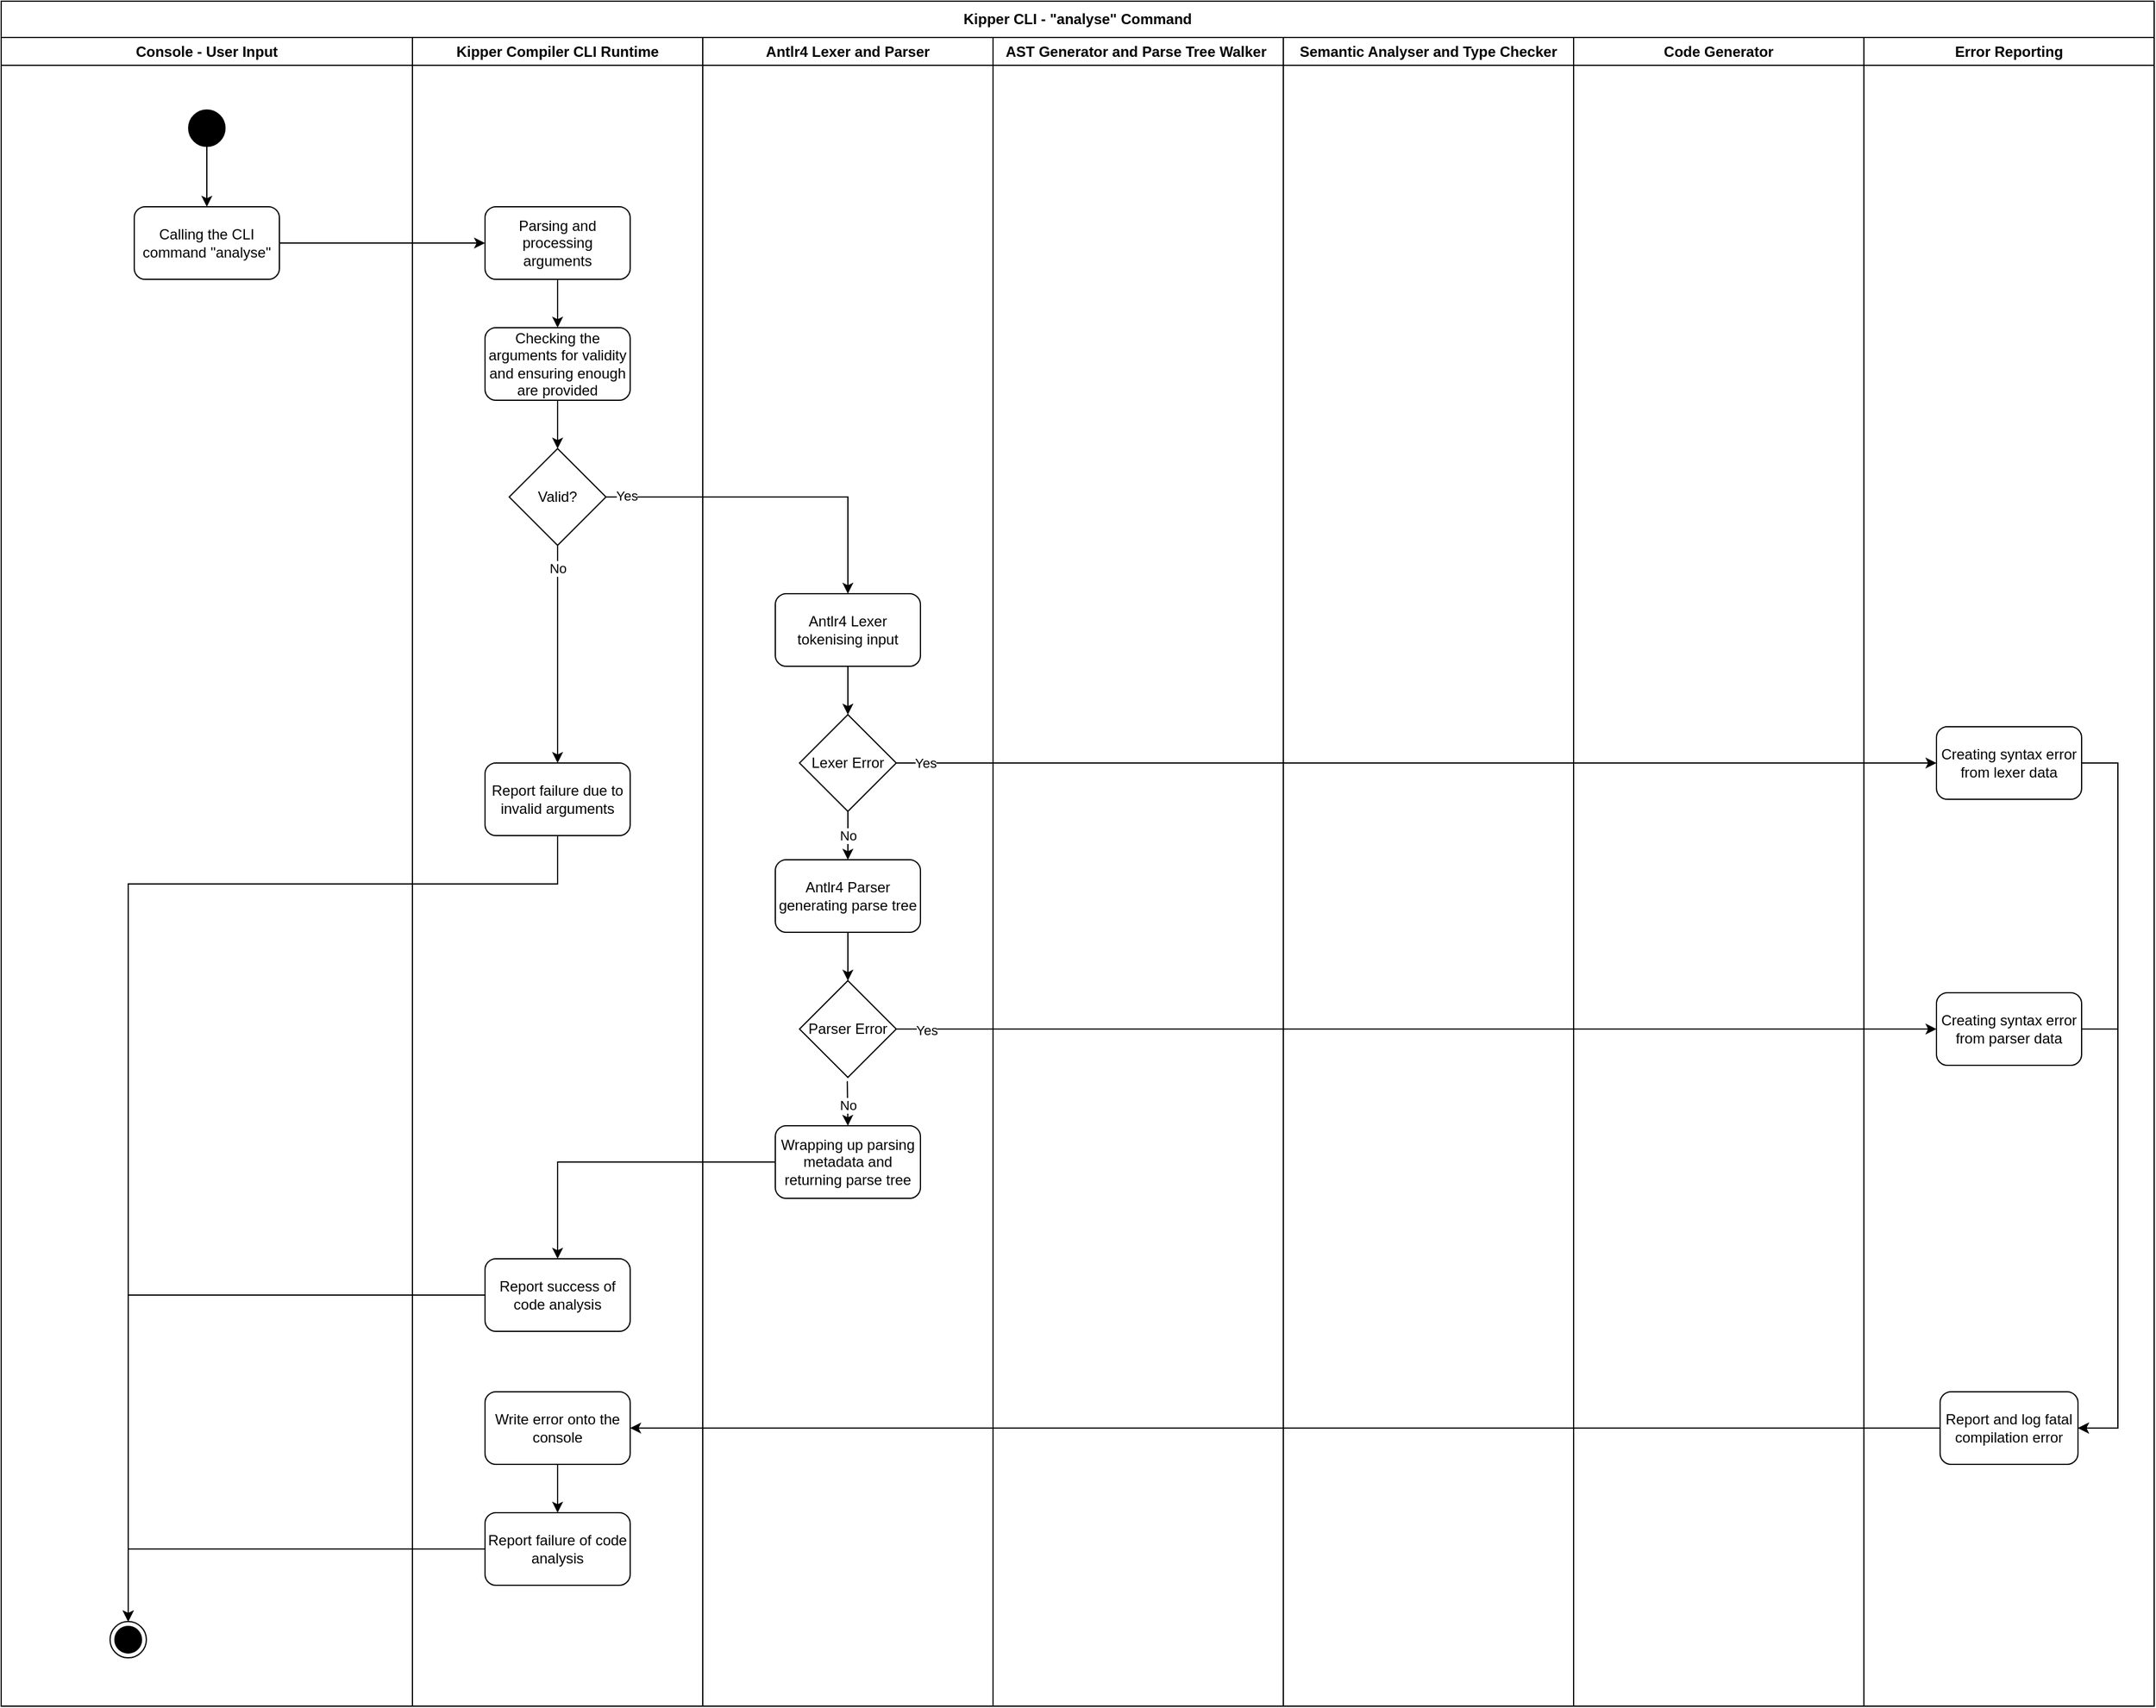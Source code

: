 <mxfile version="20.6.2" type="device"><diagram id="gKEPv_jkgYqBWtUEt1ZN" name="Page-1"><mxGraphModel dx="3195" dy="1420" grid="1" gridSize="10" guides="1" tooltips="1" connect="1" arrows="1" fold="1" page="1" pageScale="1" pageWidth="827" pageHeight="1169" math="0" shadow="0"><root><mxCell id="0"/><mxCell id="1" parent="0"/><mxCell id="rTrIxMH_rLKdapRBKANG-1" value="Kipper CLI - &quot;analyse&quot; Command" style="swimlane;whiteSpace=wrap;html=1;startSize=30;" parent="1" vertex="1"><mxGeometry x="-60" y="510" width="1780" height="1410" as="geometry"/></mxCell><mxCell id="lD_fsvYOHyx501Wu2xE4-46" value="Antlr4 Lexer and Parser" style="swimlane;whiteSpace=wrap;html=1;" parent="rTrIxMH_rLKdapRBKANG-1" vertex="1"><mxGeometry x="580" y="30" width="240" height="1380" as="geometry"/></mxCell><mxCell id="lD_fsvYOHyx501Wu2xE4-77" style="edgeStyle=orthogonalEdgeStyle;rounded=0;orthogonalLoop=1;jettySize=auto;html=1;exitX=0.5;exitY=1;exitDx=0;exitDy=0;entryX=0.5;entryY=0;entryDx=0;entryDy=0;" parent="lD_fsvYOHyx501Wu2xE4-46" source="lD_fsvYOHyx501Wu2xE4-57" target="lD_fsvYOHyx501Wu2xE4-76" edge="1"><mxGeometry relative="1" as="geometry"/></mxCell><mxCell id="lD_fsvYOHyx501Wu2xE4-57" value="Antlr4 Lexer tokenising input" style="rounded=1;whiteSpace=wrap;html=1;" parent="lD_fsvYOHyx501Wu2xE4-46" vertex="1"><mxGeometry x="60" y="460" width="120" height="60" as="geometry"/></mxCell><mxCell id="lD_fsvYOHyx501Wu2xE4-118" style="edgeStyle=orthogonalEdgeStyle;rounded=0;orthogonalLoop=1;jettySize=auto;html=1;exitX=0.5;exitY=1;exitDx=0;exitDy=0;entryX=0.5;entryY=0;entryDx=0;entryDy=0;" parent="lD_fsvYOHyx501Wu2xE4-46" source="lD_fsvYOHyx501Wu2xE4-59" target="lD_fsvYOHyx501Wu2xE4-117" edge="1"><mxGeometry relative="1" as="geometry"/></mxCell><mxCell id="lD_fsvYOHyx501Wu2xE4-59" value="Antlr4 Parser generating parse tree" style="rounded=1;whiteSpace=wrap;html=1;" parent="lD_fsvYOHyx501Wu2xE4-46" vertex="1"><mxGeometry x="60" y="680" width="120" height="60" as="geometry"/></mxCell><mxCell id="lD_fsvYOHyx501Wu2xE4-61" value="Wrapping up parsing metadata and returning parse tree" style="rounded=1;whiteSpace=wrap;html=1;" parent="lD_fsvYOHyx501Wu2xE4-46" vertex="1"><mxGeometry x="60" y="900" width="120" height="60" as="geometry"/></mxCell><mxCell id="lD_fsvYOHyx501Wu2xE4-79" style="edgeStyle=orthogonalEdgeStyle;rounded=0;orthogonalLoop=1;jettySize=auto;html=1;exitX=0.5;exitY=1;exitDx=0;exitDy=0;entryX=0.5;entryY=0;entryDx=0;entryDy=0;" parent="lD_fsvYOHyx501Wu2xE4-46" source="lD_fsvYOHyx501Wu2xE4-76" target="lD_fsvYOHyx501Wu2xE4-59" edge="1"><mxGeometry relative="1" as="geometry"><mxPoint x="250" y="750" as="targetPoint"/></mxGeometry></mxCell><mxCell id="lD_fsvYOHyx501Wu2xE4-83" value="No" style="edgeLabel;html=1;align=center;verticalAlign=middle;resizable=0;points=[];rotation=0;" parent="lD_fsvYOHyx501Wu2xE4-79" vertex="1" connectable="0"><mxGeometry x="-0.709" y="1" relative="1" as="geometry"><mxPoint x="-1" y="14" as="offset"/></mxGeometry></mxCell><mxCell id="lD_fsvYOHyx501Wu2xE4-76" value="Lexer Error" style="rhombus;whiteSpace=wrap;html=1;" parent="lD_fsvYOHyx501Wu2xE4-46" vertex="1"><mxGeometry x="80" y="560" width="80" height="80" as="geometry"/></mxCell><mxCell id="lD_fsvYOHyx501Wu2xE4-117" value="Parser Error" style="rhombus;whiteSpace=wrap;html=1;" parent="lD_fsvYOHyx501Wu2xE4-46" vertex="1"><mxGeometry x="80" y="780" width="80" height="80" as="geometry"/></mxCell><mxCell id="lD_fsvYOHyx501Wu2xE4-128" style="edgeStyle=orthogonalEdgeStyle;rounded=0;orthogonalLoop=1;jettySize=auto;html=1;exitX=0.494;exitY=1.039;exitDx=0;exitDy=0;entryX=0.5;entryY=0;entryDx=0;entryDy=0;exitPerimeter=0;" parent="lD_fsvYOHyx501Wu2xE4-46" source="lD_fsvYOHyx501Wu2xE4-117" target="lD_fsvYOHyx501Wu2xE4-61" edge="1"><mxGeometry relative="1" as="geometry"><mxPoint x="130" y="650" as="sourcePoint"/><mxPoint x="130" y="690" as="targetPoint"/></mxGeometry></mxCell><mxCell id="lD_fsvYOHyx501Wu2xE4-129" value="No" style="edgeLabel;html=1;align=center;verticalAlign=middle;resizable=0;points=[];rotation=0;" parent="lD_fsvYOHyx501Wu2xE4-128" vertex="1" connectable="0"><mxGeometry x="-0.709" y="1" relative="1" as="geometry"><mxPoint x="-1" y="14" as="offset"/></mxGeometry></mxCell><mxCell id="lD_fsvYOHyx501Wu2xE4-51" value="Semantic Analyser and Type Checker" style="swimlane;whiteSpace=wrap;html=1;" parent="rTrIxMH_rLKdapRBKANG-1" vertex="1"><mxGeometry x="1060" y="30" width="240" height="1380" as="geometry"/></mxCell><mxCell id="lD_fsvYOHyx501Wu2xE4-52" value="Code Generator" style="swimlane;whiteSpace=wrap;html=1;" parent="rTrIxMH_rLKdapRBKANG-1" vertex="1"><mxGeometry x="1300" y="30" width="240" height="1380" as="geometry"/></mxCell><mxCell id="lD_fsvYOHyx501Wu2xE4-94" style="edgeStyle=orthogonalEdgeStyle;rounded=0;orthogonalLoop=1;jettySize=auto;html=1;exitX=1;exitY=0.5;exitDx=0;exitDy=0;entryX=0;entryY=0.5;entryDx=0;entryDy=0;" parent="rTrIxMH_rLKdapRBKANG-1" source="lD_fsvYOHyx501Wu2xE4-76" target="lD_fsvYOHyx501Wu2xE4-103" edge="1"><mxGeometry relative="1" as="geometry"><mxPoint x="1500" y="630" as="targetPoint"/></mxGeometry></mxCell><mxCell id="lD_fsvYOHyx501Wu2xE4-95" value="Yes" style="edgeLabel;html=1;align=center;verticalAlign=middle;resizable=0;points=[];" parent="lD_fsvYOHyx501Wu2xE4-94" vertex="1" connectable="0"><mxGeometry x="-0.952" y="-1" relative="1" as="geometry"><mxPoint x="3" y="-1" as="offset"/></mxGeometry></mxCell><mxCell id="lD_fsvYOHyx501Wu2xE4-102" value="Error Reporting" style="swimlane;whiteSpace=wrap;html=1;" parent="rTrIxMH_rLKdapRBKANG-1" vertex="1"><mxGeometry x="1540" y="30" width="240" height="1380" as="geometry"/></mxCell><mxCell id="lD_fsvYOHyx501Wu2xE4-103" value="Creating syntax error from lexer data" style="rounded=1;whiteSpace=wrap;html=1;" parent="lD_fsvYOHyx501Wu2xE4-102" vertex="1"><mxGeometry x="60" y="570" width="120" height="60" as="geometry"/></mxCell><mxCell id="lD_fsvYOHyx501Wu2xE4-124" value="Creating syntax error from parser data" style="rounded=1;whiteSpace=wrap;html=1;" parent="lD_fsvYOHyx501Wu2xE4-102" vertex="1"><mxGeometry x="60" y="790" width="120" height="60" as="geometry"/></mxCell><mxCell id="lD_fsvYOHyx501Wu2xE4-104" value="Report and log fatal compilation error" style="rounded=1;whiteSpace=wrap;html=1;" parent="lD_fsvYOHyx501Wu2xE4-102" vertex="1"><mxGeometry x="63" y="1120" width="114" height="60" as="geometry"/></mxCell><mxCell id="lD_fsvYOHyx501Wu2xE4-116" style="edgeStyle=orthogonalEdgeStyle;rounded=0;orthogonalLoop=1;jettySize=auto;html=1;exitX=1;exitY=0.5;exitDx=0;exitDy=0;entryX=1;entryY=0.5;entryDx=0;entryDy=0;" parent="lD_fsvYOHyx501Wu2xE4-102" source="lD_fsvYOHyx501Wu2xE4-103" target="lD_fsvYOHyx501Wu2xE4-104" edge="1"><mxGeometry relative="1" as="geometry"><Array as="points"><mxPoint x="210" y="600"/><mxPoint x="210" y="1150"/></Array></mxGeometry></mxCell><mxCell id="lD_fsvYOHyx501Wu2xE4-127" style="edgeStyle=orthogonalEdgeStyle;rounded=0;orthogonalLoop=1;jettySize=auto;html=1;exitX=1;exitY=0.5;exitDx=0;exitDy=0;entryX=1;entryY=0.5;entryDx=0;entryDy=0;" parent="lD_fsvYOHyx501Wu2xE4-102" source="lD_fsvYOHyx501Wu2xE4-124" target="lD_fsvYOHyx501Wu2xE4-104" edge="1"><mxGeometry relative="1" as="geometry"><Array as="points"><mxPoint x="210" y="820"/><mxPoint x="210" y="1150"/></Array></mxGeometry></mxCell><mxCell id="lD_fsvYOHyx501Wu2xE4-125" style="edgeStyle=orthogonalEdgeStyle;rounded=0;orthogonalLoop=1;jettySize=auto;html=1;exitX=1;exitY=0.5;exitDx=0;exitDy=0;entryX=0;entryY=0.5;entryDx=0;entryDy=0;" parent="rTrIxMH_rLKdapRBKANG-1" source="lD_fsvYOHyx501Wu2xE4-117" target="lD_fsvYOHyx501Wu2xE4-124" edge="1"><mxGeometry relative="1" as="geometry"/></mxCell><mxCell id="lD_fsvYOHyx501Wu2xE4-130" value="Yes" style="edgeLabel;html=1;align=center;verticalAlign=middle;resizable=0;points=[];" parent="lD_fsvYOHyx501Wu2xE4-125" vertex="1" connectable="0"><mxGeometry x="-0.942" y="-1" relative="1" as="geometry"><mxPoint as="offset"/></mxGeometry></mxCell><mxCell id="lD_fsvYOHyx501Wu2xE4-47" value="AST Generator and Parse Tree Walker&amp;nbsp;" style="swimlane;whiteSpace=wrap;html=1;" parent="rTrIxMH_rLKdapRBKANG-1" vertex="1"><mxGeometry x="820" y="30" width="240" height="1380" as="geometry"/></mxCell><mxCell id="ihVI9nFC0Tkq9_CsKzdd-1" value="Console - User Input" style="swimlane;whiteSpace=wrap;html=1;startSize=23;" vertex="1" parent="rTrIxMH_rLKdapRBKANG-1"><mxGeometry y="30" width="340" height="1380" as="geometry"/></mxCell><mxCell id="ihVI9nFC0Tkq9_CsKzdd-2" value="" style="ellipse;fillColor=strokeColor;" vertex="1" parent="ihVI9nFC0Tkq9_CsKzdd-1"><mxGeometry x="155" y="60" width="30" height="30" as="geometry"/></mxCell><mxCell id="ihVI9nFC0Tkq9_CsKzdd-3" style="edgeStyle=orthogonalEdgeStyle;rounded=0;orthogonalLoop=1;jettySize=auto;html=1;exitX=0.5;exitY=1;exitDx=0;exitDy=0;entryX=0.5;entryY=0;entryDx=0;entryDy=0;" edge="1" parent="ihVI9nFC0Tkq9_CsKzdd-1" source="ihVI9nFC0Tkq9_CsKzdd-2" target="ihVI9nFC0Tkq9_CsKzdd-4"><mxGeometry relative="1" as="geometry"><mxPoint x="170" y="190" as="sourcePoint"/></mxGeometry></mxCell><mxCell id="ihVI9nFC0Tkq9_CsKzdd-4" value="Calling the CLI command &quot;analyse&quot;" style="rounded=1;whiteSpace=wrap;html=1;" vertex="1" parent="ihVI9nFC0Tkq9_CsKzdd-1"><mxGeometry x="110" y="140" width="120" height="60" as="geometry"/></mxCell><mxCell id="ihVI9nFC0Tkq9_CsKzdd-6" value="" style="ellipse;html=1;shape=endState;fillColor=strokeColor;" vertex="1" parent="ihVI9nFC0Tkq9_CsKzdd-1"><mxGeometry x="90" y="1310" width="30" height="30" as="geometry"/></mxCell><mxCell id="ihVI9nFC0Tkq9_CsKzdd-8" value="Kipper Compiler CLI Runtime" style="swimlane;whiteSpace=wrap;html=1;startSize=23;" vertex="1" parent="rTrIxMH_rLKdapRBKANG-1"><mxGeometry x="340" y="30" width="240" height="1380" as="geometry"/></mxCell><mxCell id="ihVI9nFC0Tkq9_CsKzdd-9" style="edgeStyle=orthogonalEdgeStyle;rounded=0;orthogonalLoop=1;jettySize=auto;html=1;exitX=0.5;exitY=1;exitDx=0;exitDy=0;strokeColor=default;strokeWidth=1;endArrow=classic;endFill=1;" edge="1" parent="ihVI9nFC0Tkq9_CsKzdd-8" source="ihVI9nFC0Tkq9_CsKzdd-10" target="ihVI9nFC0Tkq9_CsKzdd-16"><mxGeometry relative="1" as="geometry"/></mxCell><mxCell id="ihVI9nFC0Tkq9_CsKzdd-10" value="Parsing and processing arguments" style="rounded=1;whiteSpace=wrap;html=1;" vertex="1" parent="ihVI9nFC0Tkq9_CsKzdd-8"><mxGeometry x="60" y="140" width="120" height="60" as="geometry"/></mxCell><mxCell id="ihVI9nFC0Tkq9_CsKzdd-16" value="Checking the arguments for validity&lt;br&gt;and ensuring enough are provided" style="rounded=1;whiteSpace=wrap;html=1;" vertex="1" parent="ihVI9nFC0Tkq9_CsKzdd-8"><mxGeometry x="60" y="240" width="120" height="60" as="geometry"/></mxCell><mxCell id="ihVI9nFC0Tkq9_CsKzdd-17" value="Valid?" style="rhombus;whiteSpace=wrap;html=1;" vertex="1" parent="ihVI9nFC0Tkq9_CsKzdd-8"><mxGeometry x="80" y="340" width="80" height="80" as="geometry"/></mxCell><mxCell id="ihVI9nFC0Tkq9_CsKzdd-18" style="edgeStyle=orthogonalEdgeStyle;rounded=0;orthogonalLoop=1;jettySize=auto;html=1;exitX=0.5;exitY=1;exitDx=0;exitDy=0;entryX=0.5;entryY=0;entryDx=0;entryDy=0;strokeColor=default;strokeWidth=1;endArrow=classic;endFill=1;" edge="1" parent="ihVI9nFC0Tkq9_CsKzdd-8" source="ihVI9nFC0Tkq9_CsKzdd-16" target="ihVI9nFC0Tkq9_CsKzdd-17"><mxGeometry relative="1" as="geometry"/></mxCell><mxCell id="ihVI9nFC0Tkq9_CsKzdd-61" style="edgeStyle=orthogonalEdgeStyle;rounded=0;orthogonalLoop=1;jettySize=auto;html=1;exitX=0.5;exitY=1;exitDx=0;exitDy=0;entryX=0.5;entryY=0;entryDx=0;entryDy=0;strokeColor=default;strokeWidth=1;endArrow=classic;endFill=1;" edge="1" parent="ihVI9nFC0Tkq9_CsKzdd-8" source="ihVI9nFC0Tkq9_CsKzdd-19" target="ihVI9nFC0Tkq9_CsKzdd-53"><mxGeometry relative="1" as="geometry"/></mxCell><mxCell id="ihVI9nFC0Tkq9_CsKzdd-19" value="Write error onto the console" style="rounded=1;whiteSpace=wrap;html=1;" vertex="1" parent="ihVI9nFC0Tkq9_CsKzdd-8"><mxGeometry x="60" y="1120" width="120" height="60" as="geometry"/></mxCell><mxCell id="ihVI9nFC0Tkq9_CsKzdd-37" value="Report success of code analysis" style="rounded=1;whiteSpace=wrap;html=1;" vertex="1" parent="ihVI9nFC0Tkq9_CsKzdd-8"><mxGeometry x="60" y="1010" width="120" height="60" as="geometry"/></mxCell><mxCell id="ihVI9nFC0Tkq9_CsKzdd-53" value="Report failure of code analysis" style="rounded=1;whiteSpace=wrap;html=1;" vertex="1" parent="ihVI9nFC0Tkq9_CsKzdd-8"><mxGeometry x="60" y="1220" width="120" height="60" as="geometry"/></mxCell><mxCell id="ihVI9nFC0Tkq9_CsKzdd-5" value="Report failure due to invalid arguments" style="rounded=1;whiteSpace=wrap;html=1;" vertex="1" parent="ihVI9nFC0Tkq9_CsKzdd-8"><mxGeometry x="60" y="600" width="120" height="60" as="geometry"/></mxCell><mxCell id="ihVI9nFC0Tkq9_CsKzdd-22" style="edgeStyle=orthogonalEdgeStyle;rounded=0;orthogonalLoop=1;jettySize=auto;html=1;exitX=0.5;exitY=1;exitDx=0;exitDy=0;entryX=0.5;entryY=0;entryDx=0;entryDy=0;strokeColor=default;strokeWidth=1;endArrow=classic;endFill=1;" edge="1" parent="ihVI9nFC0Tkq9_CsKzdd-8" source="ihVI9nFC0Tkq9_CsKzdd-17" target="ihVI9nFC0Tkq9_CsKzdd-5"><mxGeometry relative="1" as="geometry"><Array as="points"><mxPoint x="120" y="450"/><mxPoint x="120" y="450"/></Array></mxGeometry></mxCell><mxCell id="ihVI9nFC0Tkq9_CsKzdd-23" value="No" style="edgeLabel;html=1;align=center;verticalAlign=middle;resizable=0;points=[];" vertex="1" connectable="0" parent="ihVI9nFC0Tkq9_CsKzdd-22"><mxGeometry x="-0.802" y="-1" relative="1" as="geometry"><mxPoint x="1" y="1" as="offset"/></mxGeometry></mxCell><mxCell id="ihVI9nFC0Tkq9_CsKzdd-20" style="edgeStyle=orthogonalEdgeStyle;rounded=0;orthogonalLoop=1;jettySize=auto;html=1;exitX=1;exitY=0.5;exitDx=0;exitDy=0;entryX=0;entryY=0.5;entryDx=0;entryDy=0;strokeColor=default;strokeWidth=1;endArrow=classic;endFill=1;" edge="1" parent="rTrIxMH_rLKdapRBKANG-1" source="ihVI9nFC0Tkq9_CsKzdd-4" target="ihVI9nFC0Tkq9_CsKzdd-10"><mxGeometry relative="1" as="geometry"/></mxCell><mxCell id="ihVI9nFC0Tkq9_CsKzdd-24" style="edgeStyle=orthogonalEdgeStyle;rounded=0;orthogonalLoop=1;jettySize=auto;html=1;exitX=0;exitY=0.5;exitDx=0;exitDy=0;entryX=1;entryY=0.5;entryDx=0;entryDy=0;strokeColor=default;strokeWidth=1;endArrow=classic;endFill=1;" edge="1" parent="rTrIxMH_rLKdapRBKANG-1" source="lD_fsvYOHyx501Wu2xE4-104" target="ihVI9nFC0Tkq9_CsKzdd-19"><mxGeometry relative="1" as="geometry"/></mxCell><mxCell id="ihVI9nFC0Tkq9_CsKzdd-42" style="edgeStyle=orthogonalEdgeStyle;rounded=0;orthogonalLoop=1;jettySize=auto;html=1;exitX=1;exitY=0.5;exitDx=0;exitDy=0;entryX=0.5;entryY=0;entryDx=0;entryDy=0;strokeColor=default;strokeWidth=1;endArrow=classic;endFill=1;" edge="1" parent="rTrIxMH_rLKdapRBKANG-1" source="ihVI9nFC0Tkq9_CsKzdd-17" target="lD_fsvYOHyx501Wu2xE4-57"><mxGeometry relative="1" as="geometry"/></mxCell><mxCell id="ihVI9nFC0Tkq9_CsKzdd-43" value="Yes" style="edgeLabel;html=1;align=center;verticalAlign=middle;resizable=0;points=[];" vertex="1" connectable="0" parent="ihVI9nFC0Tkq9_CsKzdd-42"><mxGeometry x="-0.879" y="1" relative="1" as="geometry"><mxPoint as="offset"/></mxGeometry></mxCell><mxCell id="ihVI9nFC0Tkq9_CsKzdd-51" style="edgeStyle=orthogonalEdgeStyle;rounded=0;orthogonalLoop=1;jettySize=auto;html=1;exitX=0;exitY=0.5;exitDx=0;exitDy=0;entryX=0.5;entryY=0;entryDx=0;entryDy=0;strokeColor=default;strokeWidth=1;endArrow=classic;endFill=1;" edge="1" parent="rTrIxMH_rLKdapRBKANG-1" source="ihVI9nFC0Tkq9_CsKzdd-37" target="ihVI9nFC0Tkq9_CsKzdd-6"><mxGeometry relative="1" as="geometry"/></mxCell><mxCell id="ihVI9nFC0Tkq9_CsKzdd-58" style="edgeStyle=orthogonalEdgeStyle;rounded=0;orthogonalLoop=1;jettySize=auto;html=1;exitX=0;exitY=0.5;exitDx=0;exitDy=0;entryX=0.5;entryY=0;entryDx=0;entryDy=0;strokeColor=default;strokeWidth=1;endArrow=classic;endFill=1;" edge="1" parent="rTrIxMH_rLKdapRBKANG-1" source="ihVI9nFC0Tkq9_CsKzdd-53" target="ihVI9nFC0Tkq9_CsKzdd-6"><mxGeometry relative="1" as="geometry"/></mxCell><mxCell id="ihVI9nFC0Tkq9_CsKzdd-60" style="edgeStyle=orthogonalEdgeStyle;rounded=0;orthogonalLoop=1;jettySize=auto;html=1;strokeColor=default;strokeWidth=1;endArrow=classic;endFill=1;entryX=0.5;entryY=0;entryDx=0;entryDy=0;exitX=0.5;exitY=1;exitDx=0;exitDy=0;" edge="1" parent="rTrIxMH_rLKdapRBKANG-1" source="ihVI9nFC0Tkq9_CsKzdd-5" target="ihVI9nFC0Tkq9_CsKzdd-6"><mxGeometry relative="1" as="geometry"><mxPoint x="105" y="3420" as="targetPoint"/><mxPoint x="470" y="710" as="sourcePoint"/><Array as="points"><mxPoint x="460" y="730"/><mxPoint x="105" y="730"/></Array></mxGeometry></mxCell><mxCell id="ihVI9nFC0Tkq9_CsKzdd-63" style="edgeStyle=orthogonalEdgeStyle;rounded=0;orthogonalLoop=1;jettySize=auto;html=1;exitX=0;exitY=0.5;exitDx=0;exitDy=0;entryX=0.5;entryY=0;entryDx=0;entryDy=0;strokeColor=default;strokeWidth=1;endArrow=classic;endFill=1;" edge="1" parent="rTrIxMH_rLKdapRBKANG-1" source="lD_fsvYOHyx501Wu2xE4-61" target="ihVI9nFC0Tkq9_CsKzdd-37"><mxGeometry relative="1" as="geometry"/></mxCell></root></mxGraphModel></diagram></mxfile>